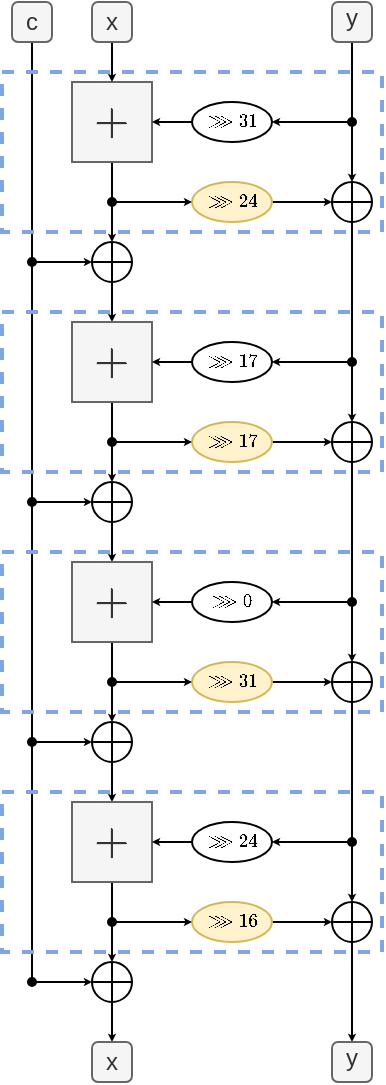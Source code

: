<mxfile version="16.0.0" type="embed" pages="2">
    <diagram id="LEb9X160D1Ai3owK-MI6" name="Alzette">
        <mxGraphModel dx="1528" dy="987" grid="1" gridSize="10" guides="1" tooltips="1" connect="1" arrows="1" fold="1" page="1" pageScale="1" pageWidth="850" pageHeight="1100" math="1" shadow="0">
            <root>
                <mxCell id="0"/>
                <mxCell id="1" parent="0"/>
                <mxCell id="6DAw6io5cLMbZtRBRlxA-21" style="edgeStyle=none;rounded=0;orthogonalLoop=1;jettySize=auto;html=1;exitX=0.5;exitY=1;exitDx=0;exitDy=0;entryX=0.5;entryY=0;entryDx=0;entryDy=0;fontSize=8;startSize=1;endSize=1;" parent="1" source="6DAw6io5cLMbZtRBRlxA-1" target="6DAw6io5cLMbZtRBRlxA-17" edge="1">
                    <mxGeometry relative="1" as="geometry"/>
                </mxCell>
                <mxCell id="6DAw6io5cLMbZtRBRlxA-1" value="`+`" style="rounded=0;whiteSpace=wrap;html=1;fontSize=19;fillColor=#f5f5f5;strokeColor=#666666;fontColor=#333333;" parent="1" vertex="1">
                    <mxGeometry x="120" y="200" width="40" height="40" as="geometry"/>
                </mxCell>
                <mxCell id="6DAw6io5cLMbZtRBRlxA-103" style="edgeStyle=none;rounded=0;orthogonalLoop=1;jettySize=auto;html=1;exitX=0.5;exitY=1;exitDx=0;exitDy=0;entryX=0.5;entryY=0.5;entryDx=0;entryDy=0;fontSize=10;startSize=1;endSize=1;endFill=0;endArrow=none;" parent="1" source="6DAw6io5cLMbZtRBRlxA-2" target="6DAw6io5cLMbZtRBRlxA-44" edge="1">
                    <mxGeometry relative="1" as="geometry"/>
                </mxCell>
                <mxCell id="6DAw6io5cLMbZtRBRlxA-2" value="" style="shape=orEllipse;perimeter=ellipsePerimeter;whiteSpace=wrap;html=1;backgroundOutline=1;aspect=fixed;" parent="1" vertex="1">
                    <mxGeometry x="250" y="250" width="20" height="20" as="geometry"/>
                </mxCell>
                <mxCell id="6DAw6io5cLMbZtRBRlxA-7" style="edgeStyle=orthogonalEdgeStyle;rounded=0;orthogonalLoop=1;jettySize=auto;html=1;exitX=0.5;exitY=1;exitDx=0;exitDy=0;entryX=0.5;entryY=0;entryDx=0;entryDy=0;fontSize=8;endSize=1;startSize=1;" parent="1" source="6DAw6io5cLMbZtRBRlxA-3" target="6DAw6io5cLMbZtRBRlxA-1" edge="1">
                    <mxGeometry relative="1" as="geometry"/>
                </mxCell>
                <mxCell id="6DAw6io5cLMbZtRBRlxA-3" value="x" style="text;html=1;fillColor=#f5f5f5;align=center;verticalAlign=middle;whiteSpace=wrap;rounded=1;fontSize=12;strokeColor=#666666;fontColor=#333333;" parent="1" vertex="1">
                    <mxGeometry x="130" y="160" width="20" height="20" as="geometry"/>
                </mxCell>
                <mxCell id="6DAw6io5cLMbZtRBRlxA-6" style="rounded=0;orthogonalLoop=1;jettySize=auto;html=1;exitX=0.5;exitY=0.5;exitDx=0;exitDy=0;entryX=1;entryY=0.5;entryDx=0;entryDy=0;fontSize=8;endSize=1;startSize=1;" parent="1" source="6DAw6io5cLMbZtRBRlxA-12" target="6DAw6io5cLMbZtRBRlxA-5" edge="1">
                    <mxGeometry relative="1" as="geometry"/>
                </mxCell>
                <mxCell id="6DAw6io5cLMbZtRBRlxA-104" style="edgeStyle=none;rounded=0;orthogonalLoop=1;jettySize=auto;html=1;exitX=0.5;exitY=1;exitDx=0;exitDy=0;entryX=0.5;entryY=0.5;entryDx=0;entryDy=0;fontSize=10;startSize=1;endSize=1;endFill=0;endArrow=none;" parent="1" source="6DAw6io5cLMbZtRBRlxA-4" target="6DAw6io5cLMbZtRBRlxA-12" edge="1">
                    <mxGeometry relative="1" as="geometry"/>
                </mxCell>
                <mxCell id="6DAw6io5cLMbZtRBRlxA-4" value="y" style="text;html=1;fillColor=#f5f5f5;align=center;verticalAlign=middle;whiteSpace=wrap;rounded=1;fontSize=12;spacingBottom=4;strokeColor=#666666;fontColor=#333333;" parent="1" vertex="1">
                    <mxGeometry x="250" y="160" width="20" height="20" as="geometry"/>
                </mxCell>
                <mxCell id="6DAw6io5cLMbZtRBRlxA-9" style="edgeStyle=orthogonalEdgeStyle;rounded=0;orthogonalLoop=1;jettySize=auto;html=1;exitX=0;exitY=0.5;exitDx=0;exitDy=0;entryX=1;entryY=0.5;entryDx=0;entryDy=0;fontSize=10;endSize=1;startSize=1;" parent="1" source="6DAw6io5cLMbZtRBRlxA-5" target="6DAw6io5cLMbZtRBRlxA-1" edge="1">
                    <mxGeometry relative="1" as="geometry"/>
                </mxCell>
                <mxCell id="6DAw6io5cLMbZtRBRlxA-5" value="\[\ggg 31\]" style="ellipse;whiteSpace=wrap;html=1;fontSize=8;" parent="1" vertex="1">
                    <mxGeometry x="180" y="210" width="40" height="20" as="geometry"/>
                </mxCell>
                <mxCell id="6DAw6io5cLMbZtRBRlxA-11" style="edgeStyle=orthogonalEdgeStyle;rounded=0;orthogonalLoop=1;jettySize=auto;html=1;exitX=1;exitY=0.5;exitDx=0;exitDy=0;entryX=0;entryY=0.5;entryDx=0;entryDy=0;fontSize=10;endSize=1;startSize=1;" parent="1" source="6DAw6io5cLMbZtRBRlxA-10" target="6DAw6io5cLMbZtRBRlxA-2" edge="1">
                    <mxGeometry relative="1" as="geometry"/>
                </mxCell>
                <mxCell id="6DAw6io5cLMbZtRBRlxA-10" value="\[\ggg 24\]" style="ellipse;whiteSpace=wrap;html=1;fontSize=8;fillColor=#fff2cc;strokeColor=#d6b656;" parent="1" vertex="1">
                    <mxGeometry x="180" y="250" width="40" height="20" as="geometry"/>
                </mxCell>
                <mxCell id="6DAw6io5cLMbZtRBRlxA-13" style="rounded=0;orthogonalLoop=1;jettySize=auto;html=1;exitX=0.5;exitY=0.5;exitDx=0;exitDy=0;entryX=0.5;entryY=0;entryDx=0;entryDy=0;fontSize=10;endSize=1;startSize=1;" parent="1" source="6DAw6io5cLMbZtRBRlxA-12" target="6DAw6io5cLMbZtRBRlxA-2" edge="1">
                    <mxGeometry relative="1" as="geometry"/>
                </mxCell>
                <mxCell id="6DAw6io5cLMbZtRBRlxA-12" value="" style="ellipse;whiteSpace=wrap;html=1;aspect=fixed;rounded=0;strokeWidth=3;fontColor=#5E5E5E;align=right;fillColor=#000000;spacingBottom=1;spacingLeft=1;spacingRight=1;points=[[0.5,0.5]];fontSize=10;" parent="1" vertex="1">
                    <mxGeometry x="259" y="219" width="2" height="2" as="geometry"/>
                </mxCell>
                <mxCell id="6DAw6io5cLMbZtRBRlxA-15" style="rounded=0;orthogonalLoop=1;jettySize=auto;html=1;exitX=0.5;exitY=0.5;exitDx=0;exitDy=0;entryX=0;entryY=0.5;entryDx=0;entryDy=0;fontSize=8;startSize=1;endSize=1;" parent="1" source="6DAw6io5cLMbZtRBRlxA-14" target="6DAw6io5cLMbZtRBRlxA-10" edge="1">
                    <mxGeometry relative="1" as="geometry"/>
                </mxCell>
                <mxCell id="6DAw6io5cLMbZtRBRlxA-14" value="" style="ellipse;whiteSpace=wrap;html=1;aspect=fixed;rounded=0;strokeWidth=3;fontColor=#5E5E5E;align=right;fillColor=#000000;spacingBottom=1;spacingLeft=1;spacingRight=1;points=[[0.5,0.5]];fontSize=10;" parent="1" vertex="1">
                    <mxGeometry x="139" y="259" width="2" height="2" as="geometry"/>
                </mxCell>
                <mxCell id="6DAw6io5cLMbZtRBRlxA-97" style="edgeStyle=none;rounded=0;orthogonalLoop=1;jettySize=auto;html=1;exitX=0.5;exitY=1;exitDx=0;exitDy=0;entryX=0.5;entryY=0;entryDx=0;entryDy=0;fontSize=8;startSize=1;endSize=1;" parent="1" source="6DAw6io5cLMbZtRBRlxA-17" target="6DAw6io5cLMbZtRBRlxA-36" edge="1">
                    <mxGeometry relative="1" as="geometry"/>
                </mxCell>
                <mxCell id="6DAw6io5cLMbZtRBRlxA-17" value="" style="shape=orEllipse;perimeter=ellipsePerimeter;whiteSpace=wrap;html=1;backgroundOutline=1;aspect=fixed;" parent="1" vertex="1">
                    <mxGeometry x="130" y="280" width="20" height="20" as="geometry"/>
                </mxCell>
                <mxCell id="6DAw6io5cLMbZtRBRlxA-19" style="edgeStyle=none;rounded=0;orthogonalLoop=1;jettySize=auto;html=1;exitX=0.5;exitY=0.5;exitDx=0;exitDy=0;entryX=0;entryY=0.5;entryDx=0;entryDy=0;fontSize=8;startSize=1;endSize=1;" parent="1" source="6DAw6io5cLMbZtRBRlxA-20" target="6DAw6io5cLMbZtRBRlxA-17" edge="1">
                    <mxGeometry relative="1" as="geometry">
                        <Array as="points">
                            <mxPoint x="100" y="290"/>
                        </Array>
                    </mxGeometry>
                </mxCell>
                <mxCell id="6DAw6io5cLMbZtRBRlxA-95" style="edgeStyle=none;rounded=0;orthogonalLoop=1;jettySize=auto;html=1;exitX=0.5;exitY=1;exitDx=0;exitDy=0;entryX=0.5;entryY=0.5;entryDx=0;entryDy=0;fontSize=10;startSize=1;endSize=1;endArrow=none;endFill=0;" parent="1" source="6DAw6io5cLMbZtRBRlxA-18" target="6DAw6io5cLMbZtRBRlxA-79" edge="1">
                    <mxGeometry relative="1" as="geometry"/>
                </mxCell>
                <mxCell id="6DAw6io5cLMbZtRBRlxA-18" value="c" style="text;html=1;fillColor=#f5f5f5;align=center;verticalAlign=middle;whiteSpace=wrap;rounded=1;fontSize=12;strokeColor=#666666;fontColor=#333333;" parent="1" vertex="1">
                    <mxGeometry x="90" y="160" width="20" height="20" as="geometry"/>
                </mxCell>
                <mxCell id="6DAw6io5cLMbZtRBRlxA-20" value="" style="ellipse;whiteSpace=wrap;html=1;aspect=fixed;rounded=0;strokeWidth=3;fontColor=#5E5E5E;align=right;fillColor=#000000;spacingBottom=1;spacingLeft=1;spacingRight=1;points=[[0.5,0.5]];fontSize=10;" parent="1" vertex="1">
                    <mxGeometry x="99" y="289" width="2" height="2" as="geometry"/>
                </mxCell>
                <mxCell id="6DAw6io5cLMbZtRBRlxA-35" style="edgeStyle=none;rounded=0;orthogonalLoop=1;jettySize=auto;html=1;exitX=0.5;exitY=1;exitDx=0;exitDy=0;entryX=0.5;entryY=0;entryDx=0;entryDy=0;fontSize=8;startSize=1;endSize=1;" parent="1" source="6DAw6io5cLMbZtRBRlxA-36" target="6DAw6io5cLMbZtRBRlxA-47" edge="1">
                    <mxGeometry relative="1" as="geometry"/>
                </mxCell>
                <mxCell id="6DAw6io5cLMbZtRBRlxA-36" value="`+`" style="rounded=0;whiteSpace=wrap;html=1;fontSize=19;fillColor=#f5f5f5;strokeColor=#666666;fontColor=#333333;" parent="1" vertex="1">
                    <mxGeometry x="120" y="320" width="40" height="40" as="geometry"/>
                </mxCell>
                <mxCell id="6DAw6io5cLMbZtRBRlxA-102" style="edgeStyle=none;rounded=0;orthogonalLoop=1;jettySize=auto;html=1;exitX=0.5;exitY=1;exitDx=0;exitDy=0;entryX=0.5;entryY=0.5;entryDx=0;entryDy=0;fontSize=10;startSize=1;endSize=1;endFill=0;endArrow=none;" parent="1" source="6DAw6io5cLMbZtRBRlxA-37" target="6DAw6io5cLMbZtRBRlxA-59" edge="1">
                    <mxGeometry relative="1" as="geometry"/>
                </mxCell>
                <mxCell id="6DAw6io5cLMbZtRBRlxA-37" value="" style="shape=orEllipse;perimeter=ellipsePerimeter;whiteSpace=wrap;html=1;backgroundOutline=1;aspect=fixed;" parent="1" vertex="1">
                    <mxGeometry x="250" y="370" width="20" height="20" as="geometry"/>
                </mxCell>
                <mxCell id="6DAw6io5cLMbZtRBRlxA-38" style="rounded=0;orthogonalLoop=1;jettySize=auto;html=1;exitX=0.5;exitY=0.5;exitDx=0;exitDy=0;entryX=1;entryY=0.5;entryDx=0;entryDy=0;fontSize=8;endSize=1;startSize=1;" parent="1" source="6DAw6io5cLMbZtRBRlxA-44" target="6DAw6io5cLMbZtRBRlxA-40" edge="1">
                    <mxGeometry relative="1" as="geometry"/>
                </mxCell>
                <mxCell id="6DAw6io5cLMbZtRBRlxA-39" style="edgeStyle=orthogonalEdgeStyle;rounded=0;orthogonalLoop=1;jettySize=auto;html=1;exitX=0;exitY=0.5;exitDx=0;exitDy=0;entryX=1;entryY=0.5;entryDx=0;entryDy=0;fontSize=10;endSize=1;startSize=1;" parent="1" source="6DAw6io5cLMbZtRBRlxA-40" target="6DAw6io5cLMbZtRBRlxA-36" edge="1">
                    <mxGeometry relative="1" as="geometry"/>
                </mxCell>
                <mxCell id="6DAw6io5cLMbZtRBRlxA-40" value="\[\ggg 17\]" style="ellipse;whiteSpace=wrap;html=1;fontSize=8;" parent="1" vertex="1">
                    <mxGeometry x="180" y="330" width="40" height="20" as="geometry"/>
                </mxCell>
                <mxCell id="6DAw6io5cLMbZtRBRlxA-41" style="edgeStyle=orthogonalEdgeStyle;rounded=0;orthogonalLoop=1;jettySize=auto;html=1;exitX=1;exitY=0.5;exitDx=0;exitDy=0;entryX=0;entryY=0.5;entryDx=0;entryDy=0;fontSize=10;endSize=1;startSize=1;" parent="1" source="6DAw6io5cLMbZtRBRlxA-42" target="6DAw6io5cLMbZtRBRlxA-37" edge="1">
                    <mxGeometry relative="1" as="geometry"/>
                </mxCell>
                <mxCell id="6DAw6io5cLMbZtRBRlxA-42" value="\[\ggg 17\]" style="ellipse;whiteSpace=wrap;html=1;fontSize=8;fillColor=#fff2cc;strokeColor=#d6b656;" parent="1" vertex="1">
                    <mxGeometry x="180" y="370" width="40" height="20" as="geometry"/>
                </mxCell>
                <mxCell id="6DAw6io5cLMbZtRBRlxA-43" style="rounded=0;orthogonalLoop=1;jettySize=auto;html=1;exitX=0.5;exitY=0.5;exitDx=0;exitDy=0;entryX=0.5;entryY=0;entryDx=0;entryDy=0;fontSize=10;endSize=1;startSize=1;" parent="1" source="6DAw6io5cLMbZtRBRlxA-44" target="6DAw6io5cLMbZtRBRlxA-37" edge="1">
                    <mxGeometry relative="1" as="geometry"/>
                </mxCell>
                <mxCell id="6DAw6io5cLMbZtRBRlxA-44" value="" style="ellipse;whiteSpace=wrap;html=1;aspect=fixed;rounded=0;strokeWidth=3;fontColor=#5E5E5E;align=right;fillColor=#000000;spacingBottom=1;spacingLeft=1;spacingRight=1;points=[[0.5,0.5]];fontSize=10;" parent="1" vertex="1">
                    <mxGeometry x="259" y="339" width="2" height="2" as="geometry"/>
                </mxCell>
                <mxCell id="6DAw6io5cLMbZtRBRlxA-45" style="rounded=0;orthogonalLoop=1;jettySize=auto;html=1;exitX=0.5;exitY=0.5;exitDx=0;exitDy=0;entryX=0;entryY=0.5;entryDx=0;entryDy=0;fontSize=8;startSize=1;endSize=1;" parent="1" source="6DAw6io5cLMbZtRBRlxA-46" target="6DAw6io5cLMbZtRBRlxA-42" edge="1">
                    <mxGeometry relative="1" as="geometry"/>
                </mxCell>
                <mxCell id="6DAw6io5cLMbZtRBRlxA-46" value="" style="ellipse;whiteSpace=wrap;html=1;aspect=fixed;rounded=0;strokeWidth=3;fontColor=#5E5E5E;align=right;fillColor=#000000;spacingBottom=1;spacingLeft=1;spacingRight=1;points=[[0.5,0.5]];fontSize=10;" parent="1" vertex="1">
                    <mxGeometry x="139" y="379" width="2" height="2" as="geometry"/>
                </mxCell>
                <mxCell id="6DAw6io5cLMbZtRBRlxA-98" style="edgeStyle=none;rounded=0;orthogonalLoop=1;jettySize=auto;html=1;exitX=0.5;exitY=1;exitDx=0;exitDy=0;entryX=0.5;entryY=0;entryDx=0;entryDy=0;fontSize=8;startSize=1;endSize=1;" parent="1" source="6DAw6io5cLMbZtRBRlxA-47" target="6DAw6io5cLMbZtRBRlxA-51" edge="1">
                    <mxGeometry relative="1" as="geometry"/>
                </mxCell>
                <mxCell id="6DAw6io5cLMbZtRBRlxA-47" value="" style="shape=orEllipse;perimeter=ellipsePerimeter;whiteSpace=wrap;html=1;backgroundOutline=1;aspect=fixed;" parent="1" vertex="1">
                    <mxGeometry x="130" y="400" width="20" height="20" as="geometry"/>
                </mxCell>
                <mxCell id="6DAw6io5cLMbZtRBRlxA-48" style="edgeStyle=none;rounded=0;orthogonalLoop=1;jettySize=auto;html=1;exitX=0.5;exitY=0.5;exitDx=0;exitDy=0;entryX=0;entryY=0.5;entryDx=0;entryDy=0;fontSize=8;startSize=1;endSize=1;" parent="1" source="6DAw6io5cLMbZtRBRlxA-49" target="6DAw6io5cLMbZtRBRlxA-47" edge="1">
                    <mxGeometry relative="1" as="geometry">
                        <Array as="points">
                            <mxPoint x="100" y="410"/>
                        </Array>
                    </mxGeometry>
                </mxCell>
                <mxCell id="6DAw6io5cLMbZtRBRlxA-49" value="" style="ellipse;whiteSpace=wrap;html=1;aspect=fixed;rounded=0;strokeWidth=3;fontColor=#5E5E5E;align=right;fillColor=#000000;spacingBottom=1;spacingLeft=1;spacingRight=1;points=[[0.5,0.5]];fontSize=10;" parent="1" vertex="1">
                    <mxGeometry x="99" y="409" width="2" height="2" as="geometry"/>
                </mxCell>
                <mxCell id="6DAw6io5cLMbZtRBRlxA-50" style="edgeStyle=none;rounded=0;orthogonalLoop=1;jettySize=auto;html=1;exitX=0.5;exitY=1;exitDx=0;exitDy=0;entryX=0.5;entryY=0;entryDx=0;entryDy=0;fontSize=8;startSize=1;endSize=1;" parent="1" source="6DAw6io5cLMbZtRBRlxA-51" target="6DAw6io5cLMbZtRBRlxA-62" edge="1">
                    <mxGeometry relative="1" as="geometry"/>
                </mxCell>
                <mxCell id="6DAw6io5cLMbZtRBRlxA-51" value="`+`" style="rounded=0;whiteSpace=wrap;html=1;fontSize=19;fillColor=#f5f5f5;strokeColor=#666666;fontColor=#333333;" parent="1" vertex="1">
                    <mxGeometry x="120" y="440" width="40" height="40" as="geometry"/>
                </mxCell>
                <mxCell id="6DAw6io5cLMbZtRBRlxA-101" style="edgeStyle=none;rounded=0;orthogonalLoop=1;jettySize=auto;html=1;exitX=0.5;exitY=1;exitDx=0;exitDy=0;entryX=0.5;entryY=0.5;entryDx=0;entryDy=0;fontSize=10;startSize=1;endSize=1;endFill=0;endArrow=none;" parent="1" source="6DAw6io5cLMbZtRBRlxA-52" target="6DAw6io5cLMbZtRBRlxA-74" edge="1">
                    <mxGeometry relative="1" as="geometry"/>
                </mxCell>
                <mxCell id="6DAw6io5cLMbZtRBRlxA-52" value="" style="shape=orEllipse;perimeter=ellipsePerimeter;whiteSpace=wrap;html=1;backgroundOutline=1;aspect=fixed;" parent="1" vertex="1">
                    <mxGeometry x="250" y="490" width="20" height="20" as="geometry"/>
                </mxCell>
                <mxCell id="6DAw6io5cLMbZtRBRlxA-53" style="rounded=0;orthogonalLoop=1;jettySize=auto;html=1;exitX=0.5;exitY=0.5;exitDx=0;exitDy=0;entryX=1;entryY=0.5;entryDx=0;entryDy=0;fontSize=8;endSize=1;startSize=1;" parent="1" source="6DAw6io5cLMbZtRBRlxA-59" target="6DAw6io5cLMbZtRBRlxA-55" edge="1">
                    <mxGeometry relative="1" as="geometry"/>
                </mxCell>
                <mxCell id="6DAw6io5cLMbZtRBRlxA-54" style="edgeStyle=orthogonalEdgeStyle;rounded=0;orthogonalLoop=1;jettySize=auto;html=1;exitX=0;exitY=0.5;exitDx=0;exitDy=0;entryX=1;entryY=0.5;entryDx=0;entryDy=0;fontSize=10;endSize=1;startSize=1;" parent="1" source="6DAw6io5cLMbZtRBRlxA-55" target="6DAw6io5cLMbZtRBRlxA-51" edge="1">
                    <mxGeometry relative="1" as="geometry"/>
                </mxCell>
                <mxCell id="6DAw6io5cLMbZtRBRlxA-55" value="\[\ggg 0\]" style="ellipse;whiteSpace=wrap;html=1;fontSize=8;" parent="1" vertex="1">
                    <mxGeometry x="180" y="450" width="40" height="20" as="geometry"/>
                </mxCell>
                <mxCell id="6DAw6io5cLMbZtRBRlxA-56" style="edgeStyle=orthogonalEdgeStyle;rounded=0;orthogonalLoop=1;jettySize=auto;html=1;exitX=1;exitY=0.5;exitDx=0;exitDy=0;entryX=0;entryY=0.5;entryDx=0;entryDy=0;fontSize=10;endSize=1;startSize=1;" parent="1" source="6DAw6io5cLMbZtRBRlxA-57" target="6DAw6io5cLMbZtRBRlxA-52" edge="1">
                    <mxGeometry relative="1" as="geometry"/>
                </mxCell>
                <mxCell id="6DAw6io5cLMbZtRBRlxA-57" value="\[\ggg 31\]" style="ellipse;whiteSpace=wrap;html=1;fontSize=8;fillColor=#fff2cc;strokeColor=#d6b656;" parent="1" vertex="1">
                    <mxGeometry x="180" y="490" width="40" height="20" as="geometry"/>
                </mxCell>
                <mxCell id="6DAw6io5cLMbZtRBRlxA-58" style="rounded=0;orthogonalLoop=1;jettySize=auto;html=1;exitX=0.5;exitY=0.5;exitDx=0;exitDy=0;entryX=0.5;entryY=0;entryDx=0;entryDy=0;fontSize=10;endSize=1;startSize=1;" parent="1" source="6DAw6io5cLMbZtRBRlxA-59" target="6DAw6io5cLMbZtRBRlxA-52" edge="1">
                    <mxGeometry relative="1" as="geometry"/>
                </mxCell>
                <mxCell id="6DAw6io5cLMbZtRBRlxA-59" value="" style="ellipse;whiteSpace=wrap;html=1;aspect=fixed;rounded=0;strokeWidth=3;fontColor=#5E5E5E;align=right;fillColor=#000000;spacingBottom=1;spacingLeft=1;spacingRight=1;points=[[0.5,0.5]];fontSize=10;" parent="1" vertex="1">
                    <mxGeometry x="259" y="459" width="2" height="2" as="geometry"/>
                </mxCell>
                <mxCell id="6DAw6io5cLMbZtRBRlxA-60" style="rounded=0;orthogonalLoop=1;jettySize=auto;html=1;exitX=0.5;exitY=0.5;exitDx=0;exitDy=0;entryX=0;entryY=0.5;entryDx=0;entryDy=0;fontSize=8;startSize=1;endSize=1;" parent="1" source="6DAw6io5cLMbZtRBRlxA-61" target="6DAw6io5cLMbZtRBRlxA-57" edge="1">
                    <mxGeometry relative="1" as="geometry"/>
                </mxCell>
                <mxCell id="6DAw6io5cLMbZtRBRlxA-61" value="" style="ellipse;whiteSpace=wrap;html=1;aspect=fixed;rounded=0;strokeWidth=3;fontColor=#5E5E5E;align=right;fillColor=#000000;spacingBottom=1;spacingLeft=1;spacingRight=1;points=[[0.5,0.5]];fontSize=10;" parent="1" vertex="1">
                    <mxGeometry x="139" y="499" width="2" height="2" as="geometry"/>
                </mxCell>
                <mxCell id="6DAw6io5cLMbZtRBRlxA-99" style="edgeStyle=none;rounded=0;orthogonalLoop=1;jettySize=auto;html=1;exitX=0.5;exitY=1;exitDx=0;exitDy=0;entryX=0.5;entryY=0;entryDx=0;entryDy=0;fontSize=8;startSize=1;endSize=1;" parent="1" source="6DAw6io5cLMbZtRBRlxA-62" target="6DAw6io5cLMbZtRBRlxA-66" edge="1">
                    <mxGeometry relative="1" as="geometry"/>
                </mxCell>
                <mxCell id="6DAw6io5cLMbZtRBRlxA-62" value="" style="shape=orEllipse;perimeter=ellipsePerimeter;whiteSpace=wrap;html=1;backgroundOutline=1;aspect=fixed;" parent="1" vertex="1">
                    <mxGeometry x="130" y="520" width="20" height="20" as="geometry"/>
                </mxCell>
                <mxCell id="6DAw6io5cLMbZtRBRlxA-63" style="edgeStyle=none;rounded=0;orthogonalLoop=1;jettySize=auto;html=1;exitX=0.5;exitY=0.5;exitDx=0;exitDy=0;entryX=0;entryY=0.5;entryDx=0;entryDy=0;fontSize=8;startSize=1;endSize=1;" parent="1" source="6DAw6io5cLMbZtRBRlxA-64" target="6DAw6io5cLMbZtRBRlxA-62" edge="1">
                    <mxGeometry relative="1" as="geometry">
                        <Array as="points">
                            <mxPoint x="100" y="530"/>
                        </Array>
                    </mxGeometry>
                </mxCell>
                <mxCell id="6DAw6io5cLMbZtRBRlxA-64" value="" style="ellipse;whiteSpace=wrap;html=1;aspect=fixed;rounded=0;strokeWidth=3;fontColor=#5E5E5E;align=right;fillColor=#000000;spacingBottom=1;spacingLeft=1;spacingRight=1;points=[[0.5,0.5]];fontSize=10;" parent="1" vertex="1">
                    <mxGeometry x="99" y="529" width="2" height="2" as="geometry"/>
                </mxCell>
                <mxCell id="6DAw6io5cLMbZtRBRlxA-65" style="edgeStyle=none;rounded=0;orthogonalLoop=1;jettySize=auto;html=1;exitX=0.5;exitY=1;exitDx=0;exitDy=0;entryX=0.5;entryY=0;entryDx=0;entryDy=0;fontSize=8;startSize=1;endSize=1;" parent="1" source="6DAw6io5cLMbZtRBRlxA-66" target="6DAw6io5cLMbZtRBRlxA-77" edge="1">
                    <mxGeometry relative="1" as="geometry"/>
                </mxCell>
                <mxCell id="6DAw6io5cLMbZtRBRlxA-66" value="`+`" style="rounded=0;whiteSpace=wrap;html=1;fontSize=19;fillColor=#f5f5f5;strokeColor=#666666;fontColor=#333333;" parent="1" vertex="1">
                    <mxGeometry x="120" y="560" width="40" height="40" as="geometry"/>
                </mxCell>
                <mxCell id="6DAw6io5cLMbZtRBRlxA-105" style="edgeStyle=none;rounded=0;orthogonalLoop=1;jettySize=auto;html=1;exitX=0.5;exitY=1;exitDx=0;exitDy=0;fontSize=8;startSize=1;endSize=1;entryX=0.5;entryY=0;entryDx=0;entryDy=0;" parent="1" source="6DAw6io5cLMbZtRBRlxA-67" target="OmcnHlnqJzyv9202jEzO-76" edge="1">
                    <mxGeometry relative="1" as="geometry">
                        <mxPoint x="259.759" y="680" as="targetPoint"/>
                    </mxGeometry>
                </mxCell>
                <mxCell id="6DAw6io5cLMbZtRBRlxA-67" value="" style="shape=orEllipse;perimeter=ellipsePerimeter;whiteSpace=wrap;html=1;backgroundOutline=1;aspect=fixed;" parent="1" vertex="1">
                    <mxGeometry x="250" y="610" width="20" height="20" as="geometry"/>
                </mxCell>
                <mxCell id="6DAw6io5cLMbZtRBRlxA-68" style="rounded=0;orthogonalLoop=1;jettySize=auto;html=1;exitX=0.5;exitY=0.5;exitDx=0;exitDy=0;entryX=1;entryY=0.5;entryDx=0;entryDy=0;fontSize=8;endSize=1;startSize=1;" parent="1" source="6DAw6io5cLMbZtRBRlxA-74" target="6DAw6io5cLMbZtRBRlxA-70" edge="1">
                    <mxGeometry relative="1" as="geometry"/>
                </mxCell>
                <mxCell id="6DAw6io5cLMbZtRBRlxA-69" style="edgeStyle=orthogonalEdgeStyle;rounded=0;orthogonalLoop=1;jettySize=auto;html=1;exitX=0;exitY=0.5;exitDx=0;exitDy=0;entryX=1;entryY=0.5;entryDx=0;entryDy=0;fontSize=10;endSize=1;startSize=1;" parent="1" source="6DAw6io5cLMbZtRBRlxA-70" target="6DAw6io5cLMbZtRBRlxA-66" edge="1">
                    <mxGeometry relative="1" as="geometry"/>
                </mxCell>
                <mxCell id="6DAw6io5cLMbZtRBRlxA-70" value="\[\ggg 24\]" style="ellipse;whiteSpace=wrap;html=1;fontSize=8;" parent="1" vertex="1">
                    <mxGeometry x="180" y="570" width="40" height="20" as="geometry"/>
                </mxCell>
                <mxCell id="6DAw6io5cLMbZtRBRlxA-71" style="edgeStyle=orthogonalEdgeStyle;rounded=0;orthogonalLoop=1;jettySize=auto;html=1;exitX=1;exitY=0.5;exitDx=0;exitDy=0;entryX=0;entryY=0.5;entryDx=0;entryDy=0;fontSize=10;endSize=1;startSize=1;" parent="1" source="6DAw6io5cLMbZtRBRlxA-72" target="6DAw6io5cLMbZtRBRlxA-67" edge="1">
                    <mxGeometry relative="1" as="geometry"/>
                </mxCell>
                <mxCell id="6DAw6io5cLMbZtRBRlxA-72" value="\[\ggg 16\]" style="ellipse;whiteSpace=wrap;html=1;fontSize=8;fillColor=#fff2cc;strokeColor=#d6b656;" parent="1" vertex="1">
                    <mxGeometry x="180" y="610" width="40" height="20" as="geometry"/>
                </mxCell>
                <mxCell id="6DAw6io5cLMbZtRBRlxA-73" style="rounded=0;orthogonalLoop=1;jettySize=auto;html=1;exitX=0.5;exitY=0.5;exitDx=0;exitDy=0;entryX=0.5;entryY=0;entryDx=0;entryDy=0;fontSize=10;endSize=1;startSize=1;" parent="1" source="6DAw6io5cLMbZtRBRlxA-74" target="6DAw6io5cLMbZtRBRlxA-67" edge="1">
                    <mxGeometry relative="1" as="geometry"/>
                </mxCell>
                <mxCell id="6DAw6io5cLMbZtRBRlxA-74" value="" style="ellipse;whiteSpace=wrap;html=1;aspect=fixed;rounded=0;strokeWidth=3;fontColor=#5E5E5E;align=right;fillColor=#000000;spacingBottom=1;spacingLeft=1;spacingRight=1;points=[[0.5,0.5]];fontSize=10;" parent="1" vertex="1">
                    <mxGeometry x="259" y="579" width="2" height="2" as="geometry"/>
                </mxCell>
                <mxCell id="6DAw6io5cLMbZtRBRlxA-75" style="rounded=0;orthogonalLoop=1;jettySize=auto;html=1;exitX=0.5;exitY=0.5;exitDx=0;exitDy=0;entryX=0;entryY=0.5;entryDx=0;entryDy=0;fontSize=8;startSize=1;endSize=1;" parent="1" source="6DAw6io5cLMbZtRBRlxA-76" target="6DAw6io5cLMbZtRBRlxA-72" edge="1">
                    <mxGeometry relative="1" as="geometry"/>
                </mxCell>
                <mxCell id="6DAw6io5cLMbZtRBRlxA-76" value="" style="ellipse;whiteSpace=wrap;html=1;aspect=fixed;rounded=0;strokeWidth=3;fontColor=#5E5E5E;align=right;fillColor=#000000;spacingBottom=1;spacingLeft=1;spacingRight=1;points=[[0.5,0.5]];fontSize=10;" parent="1" vertex="1">
                    <mxGeometry x="139" y="619" width="2" height="2" as="geometry"/>
                </mxCell>
                <mxCell id="6DAw6io5cLMbZtRBRlxA-106" style="edgeStyle=none;rounded=0;orthogonalLoop=1;jettySize=auto;html=1;exitX=0.5;exitY=1;exitDx=0;exitDy=0;fontSize=8;startSize=1;endSize=1;entryX=0.5;entryY=0;entryDx=0;entryDy=0;" parent="1" source="6DAw6io5cLMbZtRBRlxA-77" target="OmcnHlnqJzyv9202jEzO-75" edge="1">
                    <mxGeometry relative="1" as="geometry">
                        <mxPoint x="139.759" y="680" as="targetPoint"/>
                    </mxGeometry>
                </mxCell>
                <mxCell id="6DAw6io5cLMbZtRBRlxA-77" value="" style="shape=orEllipse;perimeter=ellipsePerimeter;whiteSpace=wrap;html=1;backgroundOutline=1;aspect=fixed;" parent="1" vertex="1">
                    <mxGeometry x="130" y="640" width="20" height="20" as="geometry"/>
                </mxCell>
                <mxCell id="6DAw6io5cLMbZtRBRlxA-78" style="edgeStyle=none;rounded=0;orthogonalLoop=1;jettySize=auto;html=1;exitX=0.5;exitY=0.5;exitDx=0;exitDy=0;entryX=0;entryY=0.5;entryDx=0;entryDy=0;fontSize=8;startSize=1;endSize=1;" parent="1" source="6DAw6io5cLMbZtRBRlxA-79" target="6DAw6io5cLMbZtRBRlxA-77" edge="1">
                    <mxGeometry relative="1" as="geometry">
                        <Array as="points">
                            <mxPoint x="100" y="650"/>
                        </Array>
                    </mxGeometry>
                </mxCell>
                <mxCell id="6DAw6io5cLMbZtRBRlxA-79" value="" style="ellipse;whiteSpace=wrap;html=1;aspect=fixed;rounded=0;strokeWidth=3;fontColor=#5E5E5E;align=right;fillColor=#000000;spacingBottom=1;spacingLeft=1;spacingRight=1;points=[[0.5,0.5]];fontSize=10;" parent="1" vertex="1">
                    <mxGeometry x="99" y="649" width="2" height="2" as="geometry"/>
                </mxCell>
                <mxCell id="OmcnHlnqJzyv9202jEzO-75" value="x" style="text;html=1;fillColor=#f5f5f5;align=center;verticalAlign=middle;whiteSpace=wrap;rounded=1;fontSize=12;strokeColor=#666666;fontColor=#333333;" parent="1" vertex="1">
                    <mxGeometry x="130" y="680" width="20" height="20" as="geometry"/>
                </mxCell>
                <mxCell id="OmcnHlnqJzyv9202jEzO-76" value="y" style="text;html=1;fillColor=#f5f5f5;align=center;verticalAlign=middle;whiteSpace=wrap;rounded=1;fontSize=12;spacingBottom=4;strokeColor=#666666;fontColor=#333333;" parent="1" vertex="1">
                    <mxGeometry x="250" y="680" width="20" height="20" as="geometry"/>
                </mxCell>
                <mxCell id="4_UDiaemc8qktKH6cFaf-1" value="" style="rounded=0;whiteSpace=wrap;html=1;fillColor=none;dashed=1;strokeWidth=2;strokeColor=#7EA6E0;" parent="1" vertex="1">
                    <mxGeometry x="85" y="195" width="190" height="80" as="geometry"/>
                </mxCell>
                <mxCell id="4_UDiaemc8qktKH6cFaf-7" value="" style="rounded=0;whiteSpace=wrap;html=1;fillColor=none;dashed=1;strokeWidth=2;strokeColor=#7EA6E0;" parent="1" vertex="1">
                    <mxGeometry x="85" y="315" width="190" height="80" as="geometry"/>
                </mxCell>
                <mxCell id="4_UDiaemc8qktKH6cFaf-8" value="" style="rounded=0;whiteSpace=wrap;html=1;fillColor=none;dashed=1;strokeWidth=2;strokeColor=#7EA6E0;" parent="1" vertex="1">
                    <mxGeometry x="85" y="435" width="190" height="80" as="geometry"/>
                </mxCell>
                <mxCell id="4_UDiaemc8qktKH6cFaf-9" value="" style="rounded=0;whiteSpace=wrap;html=1;fillColor=none;dashed=1;strokeWidth=2;strokeColor=#7EA6E0;" parent="1" vertex="1">
                    <mxGeometry x="85" y="555" width="190" height="80" as="geometry"/>
                </mxCell>
            </root>
        </mxGraphModel>
    </diagram>
    <diagram id="zNdU9zoTNyPxpy27rFkC" name="Page-2">
        <mxGraphModel dx="922" dy="831" grid="1" gridSize="10" guides="1" tooltips="1" connect="1" arrows="1" fold="1" page="1" pageScale="1" pageWidth="850" pageHeight="1100" math="1" shadow="0">
            <root>
                <mxCell id="XOg4RDr-ecWqbsroLupD-0"/>
                <mxCell id="XOg4RDr-ecWqbsroLupD-1" parent="XOg4RDr-ecWqbsroLupD-0"/>
                <mxCell id="XOg4RDr-ecWqbsroLupD-2" style="edgeStyle=none;rounded=0;orthogonalLoop=1;jettySize=auto;html=1;exitX=0.5;exitY=0.5;exitDx=0;exitDy=0;entryX=0.5;entryY=0;entryDx=0;entryDy=0;fontSize=8;startSize=1;endSize=1;" edge="1" parent="XOg4RDr-ecWqbsroLupD-1" source="XOg4RDr-ecWqbsroLupD-18" target="XOg4RDr-ecWqbsroLupD-20">
                    <mxGeometry relative="1" as="geometry"/>
                </mxCell>
                <mxCell id="XOg4RDr-ecWqbsroLupD-76" style="edgeStyle=none;rounded=0;orthogonalLoop=1;jettySize=auto;html=1;exitX=0.5;exitY=1;exitDx=0;exitDy=0;entryX=0.5;entryY=0.5;entryDx=0;entryDy=0;fontSize=10;startSize=1;endSize=1;endFill=0;endArrow=none;fillColor=#e51400;strokeColor=#B20000;" edge="1" parent="XOg4RDr-ecWqbsroLupD-1" source="XOg4RDr-ecWqbsroLupD-3" target="XOg4RDr-ecWqbsroLupD-18">
                    <mxGeometry relative="1" as="geometry"/>
                </mxCell>
                <mxCell id="XOg4RDr-ecWqbsroLupD-3" value="`+`" style="rounded=0;whiteSpace=wrap;html=1;fontSize=19;fillColor=#e51400;strokeColor=#B20000;fontColor=#ffffff;" vertex="1" parent="XOg4RDr-ecWqbsroLupD-1">
                    <mxGeometry x="120" y="200" width="40" height="40" as="geometry"/>
                </mxCell>
                <mxCell id="XOg4RDr-ecWqbsroLupD-4" style="edgeStyle=none;rounded=0;orthogonalLoop=1;jettySize=auto;html=1;exitX=0.5;exitY=1;exitDx=0;exitDy=0;entryX=0.5;entryY=0.5;entryDx=0;entryDy=0;fontSize=10;startSize=1;endSize=1;endFill=0;endArrow=none;fillColor=#e51400;strokeColor=#B20000;" edge="1" parent="XOg4RDr-ecWqbsroLupD-1" source="XOg4RDr-ecWqbsroLupD-5" target="XOg4RDr-ecWqbsroLupD-35">
                    <mxGeometry relative="1" as="geometry"/>
                </mxCell>
                <mxCell id="XOg4RDr-ecWqbsroLupD-5" value="" style="shape=orEllipse;perimeter=ellipsePerimeter;whiteSpace=wrap;html=1;backgroundOutline=1;aspect=fixed;fillColor=#e51400;strokeColor=#B20000;fontColor=#ffffff;" vertex="1" parent="XOg4RDr-ecWqbsroLupD-1">
                    <mxGeometry x="250" y="250" width="20" height="20" as="geometry"/>
                </mxCell>
                <mxCell id="XOg4RDr-ecWqbsroLupD-6" style="edgeStyle=orthogonalEdgeStyle;rounded=0;orthogonalLoop=1;jettySize=auto;html=1;exitX=0.5;exitY=1;exitDx=0;exitDy=0;entryX=0.5;entryY=0;entryDx=0;entryDy=0;fontSize=8;endSize=1;startSize=1;fillColor=#e51400;strokeColor=#B20000;" edge="1" parent="XOg4RDr-ecWqbsroLupD-1" source="XOg4RDr-ecWqbsroLupD-7" target="XOg4RDr-ecWqbsroLupD-3">
                    <mxGeometry relative="1" as="geometry"/>
                </mxCell>
                <mxCell id="XOg4RDr-ecWqbsroLupD-7" value="x" style="text;html=1;fillColor=#e51400;align=center;verticalAlign=middle;whiteSpace=wrap;rounded=1;fontSize=12;strokeColor=#B20000;fontColor=#ffffff;" vertex="1" parent="XOg4RDr-ecWqbsroLupD-1">
                    <mxGeometry x="130" y="160" width="20" height="20" as="geometry"/>
                </mxCell>
                <mxCell id="XOg4RDr-ecWqbsroLupD-8" style="rounded=0;orthogonalLoop=1;jettySize=auto;html=1;exitX=0.5;exitY=0.5;exitDx=0;exitDy=0;entryX=1;entryY=0.5;entryDx=0;entryDy=0;fontSize=8;endSize=1;startSize=1;" edge="1" parent="XOg4RDr-ecWqbsroLupD-1" source="XOg4RDr-ecWqbsroLupD-16" target="XOg4RDr-ecWqbsroLupD-12">
                    <mxGeometry relative="1" as="geometry"/>
                </mxCell>
                <mxCell id="XOg4RDr-ecWqbsroLupD-9" style="edgeStyle=none;rounded=0;orthogonalLoop=1;jettySize=auto;html=1;exitX=0.5;exitY=1;exitDx=0;exitDy=0;entryX=0.5;entryY=0.5;entryDx=0;entryDy=0;fontSize=10;startSize=1;endSize=1;endFill=0;endArrow=none;" edge="1" parent="XOg4RDr-ecWqbsroLupD-1" source="XOg4RDr-ecWqbsroLupD-10" target="XOg4RDr-ecWqbsroLupD-16">
                    <mxGeometry relative="1" as="geometry"/>
                </mxCell>
                <mxCell id="XOg4RDr-ecWqbsroLupD-10" value="y" style="text;html=1;fillColor=#e51400;align=center;verticalAlign=middle;whiteSpace=wrap;rounded=1;fontSize=12;spacingBottom=4;strokeColor=#B20000;fontColor=#ffffff;" vertex="1" parent="XOg4RDr-ecWqbsroLupD-1">
                    <mxGeometry x="250" y="160" width="20" height="20" as="geometry"/>
                </mxCell>
                <mxCell id="XOg4RDr-ecWqbsroLupD-11" style="edgeStyle=orthogonalEdgeStyle;rounded=0;orthogonalLoop=1;jettySize=auto;html=1;exitX=0;exitY=0.5;exitDx=0;exitDy=0;entryX=1;entryY=0.5;entryDx=0;entryDy=0;fontSize=10;endSize=1;startSize=1;" edge="1" parent="XOg4RDr-ecWqbsroLupD-1" source="XOg4RDr-ecWqbsroLupD-12" target="XOg4RDr-ecWqbsroLupD-3">
                    <mxGeometry relative="1" as="geometry"/>
                </mxCell>
                <mxCell id="XOg4RDr-ecWqbsroLupD-12" value="\[\ggg 31\]" style="ellipse;whiteSpace=wrap;html=1;fontSize=8;" vertex="1" parent="XOg4RDr-ecWqbsroLupD-1">
                    <mxGeometry x="180" y="210" width="40" height="20" as="geometry"/>
                </mxCell>
                <mxCell id="XOg4RDr-ecWqbsroLupD-13" style="edgeStyle=orthogonalEdgeStyle;rounded=0;orthogonalLoop=1;jettySize=auto;html=1;exitX=1;exitY=0.5;exitDx=0;exitDy=0;entryX=0;entryY=0.5;entryDx=0;entryDy=0;fontSize=10;endSize=1;startSize=1;fillColor=#e51400;strokeColor=#B20000;" edge="1" parent="XOg4RDr-ecWqbsroLupD-1" source="XOg4RDr-ecWqbsroLupD-14" target="XOg4RDr-ecWqbsroLupD-5">
                    <mxGeometry relative="1" as="geometry"/>
                </mxCell>
                <mxCell id="XOg4RDr-ecWqbsroLupD-14" value="\[\ggg 24\]" style="ellipse;whiteSpace=wrap;html=1;fontSize=8;" vertex="1" parent="XOg4RDr-ecWqbsroLupD-1">
                    <mxGeometry x="180" y="250" width="40" height="20" as="geometry"/>
                </mxCell>
                <mxCell id="XOg4RDr-ecWqbsroLupD-15" style="rounded=0;orthogonalLoop=1;jettySize=auto;html=1;exitX=0.5;exitY=0.5;exitDx=0;exitDy=0;entryX=0.5;entryY=0;entryDx=0;entryDy=0;fontSize=10;endSize=1;startSize=1;" edge="1" parent="XOg4RDr-ecWqbsroLupD-1" source="XOg4RDr-ecWqbsroLupD-16" target="XOg4RDr-ecWqbsroLupD-5">
                    <mxGeometry relative="1" as="geometry"/>
                </mxCell>
                <mxCell id="XOg4RDr-ecWqbsroLupD-16" value="" style="ellipse;whiteSpace=wrap;html=1;aspect=fixed;rounded=0;strokeWidth=3;fontColor=#5E5E5E;align=right;fillColor=#000000;spacingBottom=1;spacingLeft=1;spacingRight=1;points=[[0.5,0.5]];fontSize=10;" vertex="1" parent="XOg4RDr-ecWqbsroLupD-1">
                    <mxGeometry x="259" y="219" width="2" height="2" as="geometry"/>
                </mxCell>
                <mxCell id="XOg4RDr-ecWqbsroLupD-17" style="rounded=0;orthogonalLoop=1;jettySize=auto;html=1;exitX=0.5;exitY=0.5;exitDx=0;exitDy=0;entryX=0;entryY=0.5;entryDx=0;entryDy=0;fontSize=8;startSize=1;endSize=1;fillColor=#e51400;strokeColor=#B20000;" edge="1" parent="XOg4RDr-ecWqbsroLupD-1" source="XOg4RDr-ecWqbsroLupD-18" target="XOg4RDr-ecWqbsroLupD-14">
                    <mxGeometry relative="1" as="geometry"/>
                </mxCell>
                <mxCell id="XOg4RDr-ecWqbsroLupD-18" value="" style="ellipse;whiteSpace=wrap;html=1;aspect=fixed;rounded=0;strokeWidth=3;fontColor=#ffffff;align=right;fillColor=#e51400;spacingBottom=1;spacingLeft=1;spacingRight=1;points=[[0.5,0.5]];fontSize=10;strokeColor=#B20000;" vertex="1" parent="XOg4RDr-ecWqbsroLupD-1">
                    <mxGeometry x="139" y="259" width="2" height="2" as="geometry"/>
                </mxCell>
                <mxCell id="XOg4RDr-ecWqbsroLupD-19" style="edgeStyle=none;rounded=0;orthogonalLoop=1;jettySize=auto;html=1;exitX=0.5;exitY=1;exitDx=0;exitDy=0;entryX=0.5;entryY=0;entryDx=0;entryDy=0;fontSize=8;startSize=1;endSize=1;" edge="1" parent="XOg4RDr-ecWqbsroLupD-1" source="XOg4RDr-ecWqbsroLupD-20" target="XOg4RDr-ecWqbsroLupD-26">
                    <mxGeometry relative="1" as="geometry"/>
                </mxCell>
                <mxCell id="XOg4RDr-ecWqbsroLupD-20" value="" style="shape=orEllipse;perimeter=ellipsePerimeter;whiteSpace=wrap;html=1;backgroundOutline=1;aspect=fixed;" vertex="1" parent="XOg4RDr-ecWqbsroLupD-1">
                    <mxGeometry x="130" y="280" width="20" height="20" as="geometry"/>
                </mxCell>
                <mxCell id="XOg4RDr-ecWqbsroLupD-21" style="edgeStyle=none;rounded=0;orthogonalLoop=1;jettySize=auto;html=1;exitX=0.5;exitY=0.5;exitDx=0;exitDy=0;entryX=0;entryY=0.5;entryDx=0;entryDy=0;fontSize=8;startSize=1;endSize=1;" edge="1" parent="XOg4RDr-ecWqbsroLupD-1" source="XOg4RDr-ecWqbsroLupD-24" target="XOg4RDr-ecWqbsroLupD-20">
                    <mxGeometry relative="1" as="geometry">
                        <Array as="points">
                            <mxPoint x="100" y="290"/>
                        </Array>
                    </mxGeometry>
                </mxCell>
                <mxCell id="XOg4RDr-ecWqbsroLupD-22" style="edgeStyle=none;rounded=0;orthogonalLoop=1;jettySize=auto;html=1;exitX=0.5;exitY=1;exitDx=0;exitDy=0;entryX=0.5;entryY=0.5;entryDx=0;entryDy=0;fontSize=10;startSize=1;endSize=1;endArrow=none;endFill=0;" edge="1" parent="XOg4RDr-ecWqbsroLupD-1" source="XOg4RDr-ecWqbsroLupD-23" target="XOg4RDr-ecWqbsroLupD-75">
                    <mxGeometry relative="1" as="geometry"/>
                </mxCell>
                <mxCell id="XOg4RDr-ecWqbsroLupD-23" value="c" style="text;html=1;fillColor=#f5f5f5;align=center;verticalAlign=middle;whiteSpace=wrap;rounded=1;fontSize=12;strokeColor=#666666;fontColor=#333333;" vertex="1" parent="XOg4RDr-ecWqbsroLupD-1">
                    <mxGeometry x="90" y="160" width="20" height="20" as="geometry"/>
                </mxCell>
                <mxCell id="XOg4RDr-ecWqbsroLupD-24" value="" style="ellipse;whiteSpace=wrap;html=1;aspect=fixed;rounded=0;strokeWidth=3;fontColor=#5E5E5E;align=right;fillColor=#000000;spacingBottom=1;spacingLeft=1;spacingRight=1;points=[[0.5,0.5]];fontSize=10;" vertex="1" parent="XOg4RDr-ecWqbsroLupD-1">
                    <mxGeometry x="99" y="289" width="2" height="2" as="geometry"/>
                </mxCell>
                <mxCell id="XOg4RDr-ecWqbsroLupD-25" style="edgeStyle=none;rounded=0;orthogonalLoop=1;jettySize=auto;html=1;exitX=0.5;exitY=0.5;exitDx=0;exitDy=0;entryX=0.5;entryY=0;entryDx=0;entryDy=0;fontSize=8;startSize=1;endSize=1;fillColor=#e51400;strokeColor=#B20000;" edge="1" parent="XOg4RDr-ecWqbsroLupD-1" source="XOg4RDr-ecWqbsroLupD-37" target="XOg4RDr-ecWqbsroLupD-39">
                    <mxGeometry relative="1" as="geometry"/>
                </mxCell>
                <mxCell id="XOg4RDr-ecWqbsroLupD-77" style="edgeStyle=none;rounded=0;orthogonalLoop=1;jettySize=auto;html=1;exitX=0.5;exitY=1;exitDx=0;exitDy=0;fontSize=10;startSize=1;endSize=1;endFill=0;endArrow=none;fillColor=#e51400;strokeColor=#B20000;" edge="1" parent="XOg4RDr-ecWqbsroLupD-1" source="XOg4RDr-ecWqbsroLupD-26">
                    <mxGeometry relative="1" as="geometry">
                        <mxPoint x="140.143" y="380" as="targetPoint"/>
                    </mxGeometry>
                </mxCell>
                <mxCell id="XOg4RDr-ecWqbsroLupD-26" value="`+`" style="rounded=0;whiteSpace=wrap;html=1;fontSize=19;fillColor=#e51400;strokeColor=#B20000;fontColor=#ffffff;" vertex="1" parent="XOg4RDr-ecWqbsroLupD-1">
                    <mxGeometry x="120" y="320" width="40" height="40" as="geometry"/>
                </mxCell>
                <mxCell id="XOg4RDr-ecWqbsroLupD-27" style="edgeStyle=none;rounded=0;orthogonalLoop=1;jettySize=auto;html=1;exitX=0.5;exitY=1;exitDx=0;exitDy=0;entryX=0.5;entryY=0.5;entryDx=0;entryDy=0;fontSize=10;startSize=1;endSize=1;endFill=0;endArrow=none;fillColor=#e51400;strokeColor=#B20000;" edge="1" parent="XOg4RDr-ecWqbsroLupD-1" source="XOg4RDr-ecWqbsroLupD-28" target="XOg4RDr-ecWqbsroLupD-52">
                    <mxGeometry relative="1" as="geometry"/>
                </mxCell>
                <mxCell id="XOg4RDr-ecWqbsroLupD-28" value="" style="shape=orEllipse;perimeter=ellipsePerimeter;whiteSpace=wrap;html=1;backgroundOutline=1;aspect=fixed;fillColor=#e51400;strokeColor=#B20000;fontColor=#ffffff;" vertex="1" parent="XOg4RDr-ecWqbsroLupD-1">
                    <mxGeometry x="250" y="370" width="20" height="20" as="geometry"/>
                </mxCell>
                <mxCell id="XOg4RDr-ecWqbsroLupD-29" style="rounded=0;orthogonalLoop=1;jettySize=auto;html=1;exitX=0.5;exitY=0.5;exitDx=0;exitDy=0;entryX=1;entryY=0.5;entryDx=0;entryDy=0;fontSize=8;endSize=1;startSize=1;fillColor=#e51400;strokeColor=#B20000;" edge="1" parent="XOg4RDr-ecWqbsroLupD-1" source="XOg4RDr-ecWqbsroLupD-35" target="XOg4RDr-ecWqbsroLupD-31">
                    <mxGeometry relative="1" as="geometry"/>
                </mxCell>
                <mxCell id="XOg4RDr-ecWqbsroLupD-30" style="edgeStyle=orthogonalEdgeStyle;rounded=0;orthogonalLoop=1;jettySize=auto;html=1;exitX=0;exitY=0.5;exitDx=0;exitDy=0;entryX=1;entryY=0.5;entryDx=0;entryDy=0;fontSize=10;endSize=1;startSize=1;fillColor=#e51400;strokeColor=#B20000;" edge="1" parent="XOg4RDr-ecWqbsroLupD-1" source="XOg4RDr-ecWqbsroLupD-31" target="XOg4RDr-ecWqbsroLupD-26">
                    <mxGeometry relative="1" as="geometry"/>
                </mxCell>
                <mxCell id="XOg4RDr-ecWqbsroLupD-31" value="\[\ggg 17\]" style="ellipse;whiteSpace=wrap;html=1;fontSize=8;" vertex="1" parent="XOg4RDr-ecWqbsroLupD-1">
                    <mxGeometry x="180" y="330" width="40" height="20" as="geometry"/>
                </mxCell>
                <mxCell id="XOg4RDr-ecWqbsroLupD-32" style="edgeStyle=orthogonalEdgeStyle;rounded=0;orthogonalLoop=1;jettySize=auto;html=1;exitX=1;exitY=0.5;exitDx=0;exitDy=0;entryX=0;entryY=0.5;entryDx=0;entryDy=0;fontSize=10;endSize=1;startSize=1;" edge="1" parent="XOg4RDr-ecWqbsroLupD-1" source="XOg4RDr-ecWqbsroLupD-33" target="XOg4RDr-ecWqbsroLupD-28">
                    <mxGeometry relative="1" as="geometry"/>
                </mxCell>
                <mxCell id="XOg4RDr-ecWqbsroLupD-33" value="\[\ggg 17\]" style="ellipse;whiteSpace=wrap;html=1;fontSize=8;" vertex="1" parent="XOg4RDr-ecWqbsroLupD-1">
                    <mxGeometry x="180" y="370" width="40" height="20" as="geometry"/>
                </mxCell>
                <mxCell id="XOg4RDr-ecWqbsroLupD-34" style="rounded=0;orthogonalLoop=1;jettySize=auto;html=1;exitX=0.5;exitY=0.5;exitDx=0;exitDy=0;entryX=0.5;entryY=0;entryDx=0;entryDy=0;fontSize=10;endSize=1;startSize=1;fillColor=#e51400;strokeColor=#B20000;" edge="1" parent="XOg4RDr-ecWqbsroLupD-1" source="XOg4RDr-ecWqbsroLupD-35" target="XOg4RDr-ecWqbsroLupD-28">
                    <mxGeometry relative="1" as="geometry"/>
                </mxCell>
                <mxCell id="XOg4RDr-ecWqbsroLupD-35" value="" style="ellipse;whiteSpace=wrap;html=1;aspect=fixed;rounded=0;strokeWidth=3;fontColor=#5E5E5E;align=right;fillColor=#000000;spacingBottom=1;spacingLeft=1;spacingRight=1;points=[[0.5,0.5]];fontSize=10;" vertex="1" parent="XOg4RDr-ecWqbsroLupD-1">
                    <mxGeometry x="259" y="339" width="2" height="2" as="geometry"/>
                </mxCell>
                <mxCell id="XOg4RDr-ecWqbsroLupD-36" style="rounded=0;orthogonalLoop=1;jettySize=auto;html=1;exitX=0.5;exitY=0.5;exitDx=0;exitDy=0;entryX=0;entryY=0.5;entryDx=0;entryDy=0;fontSize=8;startSize=1;endSize=1;" edge="1" parent="XOg4RDr-ecWqbsroLupD-1" source="XOg4RDr-ecWqbsroLupD-37" target="XOg4RDr-ecWqbsroLupD-33">
                    <mxGeometry relative="1" as="geometry"/>
                </mxCell>
                <mxCell id="XOg4RDr-ecWqbsroLupD-37" value="" style="ellipse;whiteSpace=wrap;html=1;aspect=fixed;rounded=0;strokeWidth=3;fontColor=#ffffff;align=right;fillColor=#e51400;spacingBottom=1;spacingLeft=1;spacingRight=1;points=[[0.5,0.5]];fontSize=10;strokeColor=#B20000;" vertex="1" parent="XOg4RDr-ecWqbsroLupD-1">
                    <mxGeometry x="139" y="379" width="2" height="2" as="geometry"/>
                </mxCell>
                <mxCell id="XOg4RDr-ecWqbsroLupD-38" style="edgeStyle=none;rounded=0;orthogonalLoop=1;jettySize=auto;html=1;exitX=0.5;exitY=1;exitDx=0;exitDy=0;entryX=0.5;entryY=0;entryDx=0;entryDy=0;fontSize=8;startSize=1;endSize=1;" edge="1" parent="XOg4RDr-ecWqbsroLupD-1" source="XOg4RDr-ecWqbsroLupD-39" target="XOg4RDr-ecWqbsroLupD-43">
                    <mxGeometry relative="1" as="geometry"/>
                </mxCell>
                <mxCell id="XOg4RDr-ecWqbsroLupD-39" value="" style="shape=orEllipse;perimeter=ellipsePerimeter;whiteSpace=wrap;html=1;backgroundOutline=1;aspect=fixed;" vertex="1" parent="XOg4RDr-ecWqbsroLupD-1">
                    <mxGeometry x="130" y="400" width="20" height="20" as="geometry"/>
                </mxCell>
                <mxCell id="XOg4RDr-ecWqbsroLupD-40" style="edgeStyle=none;rounded=0;orthogonalLoop=1;jettySize=auto;html=1;exitX=0.5;exitY=0.5;exitDx=0;exitDy=0;entryX=0;entryY=0.5;entryDx=0;entryDy=0;fontSize=8;startSize=1;endSize=1;" edge="1" parent="XOg4RDr-ecWqbsroLupD-1" source="XOg4RDr-ecWqbsroLupD-41" target="XOg4RDr-ecWqbsroLupD-39">
                    <mxGeometry relative="1" as="geometry">
                        <Array as="points">
                            <mxPoint x="100" y="410"/>
                        </Array>
                    </mxGeometry>
                </mxCell>
                <mxCell id="XOg4RDr-ecWqbsroLupD-41" value="" style="ellipse;whiteSpace=wrap;html=1;aspect=fixed;rounded=0;strokeWidth=3;fontColor=#5E5E5E;align=right;fillColor=#000000;spacingBottom=1;spacingLeft=1;spacingRight=1;points=[[0.5,0.5]];fontSize=10;" vertex="1" parent="XOg4RDr-ecWqbsroLupD-1">
                    <mxGeometry x="99" y="409" width="2" height="2" as="geometry"/>
                </mxCell>
                <mxCell id="XOg4RDr-ecWqbsroLupD-42" style="edgeStyle=none;rounded=0;orthogonalLoop=1;jettySize=auto;html=1;exitX=0.5;exitY=0.5;exitDx=0;exitDy=0;entryX=0.5;entryY=0;entryDx=0;entryDy=0;fontSize=8;startSize=1;endSize=1;" edge="1" parent="XOg4RDr-ecWqbsroLupD-1" source="XOg4RDr-ecWqbsroLupD-54" target="XOg4RDr-ecWqbsroLupD-56">
                    <mxGeometry relative="1" as="geometry"/>
                </mxCell>
                <mxCell id="XOg4RDr-ecWqbsroLupD-78" style="edgeStyle=none;rounded=0;orthogonalLoop=1;jettySize=auto;html=1;exitX=0.5;exitY=1;exitDx=0;exitDy=0;entryX=0.5;entryY=0.5;entryDx=0;entryDy=0;fontSize=10;startSize=1;endSize=1;endFill=0;endArrow=none;fillColor=#e51400;strokeColor=#B20000;" edge="1" parent="XOg4RDr-ecWqbsroLupD-1" source="XOg4RDr-ecWqbsroLupD-43" target="XOg4RDr-ecWqbsroLupD-54">
                    <mxGeometry relative="1" as="geometry"/>
                </mxCell>
                <mxCell id="XOg4RDr-ecWqbsroLupD-43" value="`+`" style="rounded=0;whiteSpace=wrap;html=1;fontSize=19;fillColor=#e51400;strokeColor=#B20000;fontColor=#ffffff;" vertex="1" parent="XOg4RDr-ecWqbsroLupD-1">
                    <mxGeometry x="120" y="440" width="40" height="40" as="geometry"/>
                </mxCell>
                <mxCell id="XOg4RDr-ecWqbsroLupD-44" style="edgeStyle=none;rounded=0;orthogonalLoop=1;jettySize=auto;html=1;exitX=0.5;exitY=1;exitDx=0;exitDy=0;entryX=0.5;entryY=0.5;entryDx=0;entryDy=0;fontSize=10;startSize=1;endSize=1;endFill=0;endArrow=none;fillColor=#e51400;strokeColor=#B20000;" edge="1" parent="XOg4RDr-ecWqbsroLupD-1" source="XOg4RDr-ecWqbsroLupD-45" target="XOg4RDr-ecWqbsroLupD-69">
                    <mxGeometry relative="1" as="geometry"/>
                </mxCell>
                <mxCell id="XOg4RDr-ecWqbsroLupD-45" value="" style="shape=orEllipse;perimeter=ellipsePerimeter;whiteSpace=wrap;html=1;backgroundOutline=1;aspect=fixed;fillColor=#e51400;strokeColor=#B20000;fontColor=#ffffff;" vertex="1" parent="XOg4RDr-ecWqbsroLupD-1">
                    <mxGeometry x="250" y="490" width="20" height="20" as="geometry"/>
                </mxCell>
                <mxCell id="XOg4RDr-ecWqbsroLupD-46" style="rounded=0;orthogonalLoop=1;jettySize=auto;html=1;exitX=0.5;exitY=0.5;exitDx=0;exitDy=0;entryX=1;entryY=0.5;entryDx=0;entryDy=0;fontSize=8;endSize=1;startSize=1;fillColor=#e51400;strokeColor=#B20000;" edge="1" parent="XOg4RDr-ecWqbsroLupD-1" source="XOg4RDr-ecWqbsroLupD-52" target="XOg4RDr-ecWqbsroLupD-48">
                    <mxGeometry relative="1" as="geometry"/>
                </mxCell>
                <mxCell id="XOg4RDr-ecWqbsroLupD-47" style="edgeStyle=orthogonalEdgeStyle;rounded=0;orthogonalLoop=1;jettySize=auto;html=1;exitX=0;exitY=0.5;exitDx=0;exitDy=0;entryX=1;entryY=0.5;entryDx=0;entryDy=0;fontSize=10;endSize=1;startSize=1;fillColor=#e51400;strokeColor=#B20000;" edge="1" parent="XOg4RDr-ecWqbsroLupD-1" source="XOg4RDr-ecWqbsroLupD-48" target="XOg4RDr-ecWqbsroLupD-43">
                    <mxGeometry relative="1" as="geometry"/>
                </mxCell>
                <mxCell id="XOg4RDr-ecWqbsroLupD-48" value="\[\ggg 0\]" style="ellipse;whiteSpace=wrap;html=1;fontSize=8;" vertex="1" parent="XOg4RDr-ecWqbsroLupD-1">
                    <mxGeometry x="180" y="450" width="40" height="20" as="geometry"/>
                </mxCell>
                <mxCell id="XOg4RDr-ecWqbsroLupD-49" style="edgeStyle=orthogonalEdgeStyle;rounded=0;orthogonalLoop=1;jettySize=auto;html=1;exitX=1;exitY=0.5;exitDx=0;exitDy=0;entryX=0;entryY=0.5;entryDx=0;entryDy=0;fontSize=10;endSize=1;startSize=1;fillColor=#e51400;strokeColor=#B20000;" edge="1" parent="XOg4RDr-ecWqbsroLupD-1" source="XOg4RDr-ecWqbsroLupD-50" target="XOg4RDr-ecWqbsroLupD-45">
                    <mxGeometry relative="1" as="geometry"/>
                </mxCell>
                <mxCell id="XOg4RDr-ecWqbsroLupD-50" value="\[\ggg 31\]" style="ellipse;whiteSpace=wrap;html=1;fontSize=8;" vertex="1" parent="XOg4RDr-ecWqbsroLupD-1">
                    <mxGeometry x="180" y="490" width="40" height="20" as="geometry"/>
                </mxCell>
                <mxCell id="XOg4RDr-ecWqbsroLupD-51" style="rounded=0;orthogonalLoop=1;jettySize=auto;html=1;exitX=0.5;exitY=0.5;exitDx=0;exitDy=0;entryX=0.5;entryY=0;entryDx=0;entryDy=0;fontSize=10;endSize=1;startSize=1;" edge="1" parent="XOg4RDr-ecWqbsroLupD-1" source="XOg4RDr-ecWqbsroLupD-52" target="XOg4RDr-ecWqbsroLupD-45">
                    <mxGeometry relative="1" as="geometry"/>
                </mxCell>
                <mxCell id="XOg4RDr-ecWqbsroLupD-52" value="" style="ellipse;whiteSpace=wrap;html=1;aspect=fixed;rounded=0;strokeWidth=3;fontColor=#5E5E5E;align=right;fillColor=#000000;spacingBottom=1;spacingLeft=1;spacingRight=1;points=[[0.5,0.5]];fontSize=10;" vertex="1" parent="XOg4RDr-ecWqbsroLupD-1">
                    <mxGeometry x="259" y="459" width="2" height="2" as="geometry"/>
                </mxCell>
                <mxCell id="XOg4RDr-ecWqbsroLupD-53" style="rounded=0;orthogonalLoop=1;jettySize=auto;html=1;exitX=0.5;exitY=0.5;exitDx=0;exitDy=0;entryX=0;entryY=0.5;entryDx=0;entryDy=0;fontSize=8;startSize=1;endSize=1;fillColor=#e51400;strokeColor=#B20000;" edge="1" parent="XOg4RDr-ecWqbsroLupD-1" source="XOg4RDr-ecWqbsroLupD-54" target="XOg4RDr-ecWqbsroLupD-50">
                    <mxGeometry relative="1" as="geometry"/>
                </mxCell>
                <mxCell id="XOg4RDr-ecWqbsroLupD-54" value="" style="ellipse;whiteSpace=wrap;html=1;aspect=fixed;rounded=0;strokeWidth=3;fontColor=#ffffff;align=right;fillColor=#e51400;spacingBottom=1;spacingLeft=1;spacingRight=1;points=[[0.5,0.5]];fontSize=10;strokeColor=#B20000;" vertex="1" parent="XOg4RDr-ecWqbsroLupD-1">
                    <mxGeometry x="139" y="499" width="2" height="2" as="geometry"/>
                </mxCell>
                <mxCell id="XOg4RDr-ecWqbsroLupD-55" style="edgeStyle=none;rounded=0;orthogonalLoop=1;jettySize=auto;html=1;exitX=0.5;exitY=1;exitDx=0;exitDy=0;entryX=0.5;entryY=0;entryDx=0;entryDy=0;fontSize=8;startSize=1;endSize=1;" edge="1" parent="XOg4RDr-ecWqbsroLupD-1" source="XOg4RDr-ecWqbsroLupD-56" target="XOg4RDr-ecWqbsroLupD-60">
                    <mxGeometry relative="1" as="geometry"/>
                </mxCell>
                <mxCell id="XOg4RDr-ecWqbsroLupD-56" value="" style="shape=orEllipse;perimeter=ellipsePerimeter;whiteSpace=wrap;html=1;backgroundOutline=1;aspect=fixed;" vertex="1" parent="XOg4RDr-ecWqbsroLupD-1">
                    <mxGeometry x="130" y="520" width="20" height="20" as="geometry"/>
                </mxCell>
                <mxCell id="XOg4RDr-ecWqbsroLupD-57" style="edgeStyle=none;rounded=0;orthogonalLoop=1;jettySize=auto;html=1;exitX=0.5;exitY=0.5;exitDx=0;exitDy=0;entryX=0;entryY=0.5;entryDx=0;entryDy=0;fontSize=8;startSize=1;endSize=1;" edge="1" parent="XOg4RDr-ecWqbsroLupD-1" source="XOg4RDr-ecWqbsroLupD-58" target="XOg4RDr-ecWqbsroLupD-56">
                    <mxGeometry relative="1" as="geometry">
                        <Array as="points">
                            <mxPoint x="100" y="530"/>
                        </Array>
                    </mxGeometry>
                </mxCell>
                <mxCell id="XOg4RDr-ecWqbsroLupD-58" value="" style="ellipse;whiteSpace=wrap;html=1;aspect=fixed;rounded=0;strokeWidth=3;fontColor=#5E5E5E;align=right;fillColor=#000000;spacingBottom=1;spacingLeft=1;spacingRight=1;points=[[0.5,0.5]];fontSize=10;" vertex="1" parent="XOg4RDr-ecWqbsroLupD-1">
                    <mxGeometry x="99" y="529" width="2" height="2" as="geometry"/>
                </mxCell>
                <mxCell id="XOg4RDr-ecWqbsroLupD-59" style="edgeStyle=none;rounded=0;orthogonalLoop=1;jettySize=auto;html=1;exitX=0.5;exitY=0.5;exitDx=0;exitDy=0;entryX=0.5;entryY=0;entryDx=0;entryDy=0;fontSize=8;startSize=1;endSize=1;" edge="1" parent="XOg4RDr-ecWqbsroLupD-1" source="XOg4RDr-ecWqbsroLupD-71" target="XOg4RDr-ecWqbsroLupD-73">
                    <mxGeometry relative="1" as="geometry"/>
                </mxCell>
                <mxCell id="XOg4RDr-ecWqbsroLupD-79" style="edgeStyle=none;rounded=0;orthogonalLoop=1;jettySize=auto;html=1;exitX=0.5;exitY=1;exitDx=0;exitDy=0;entryX=0.5;entryY=0.5;entryDx=0;entryDy=0;fontSize=10;startSize=1;endSize=1;endFill=0;endArrow=none;fillColor=#e51400;strokeColor=#B20000;" edge="1" parent="XOg4RDr-ecWqbsroLupD-1" source="XOg4RDr-ecWqbsroLupD-60" target="XOg4RDr-ecWqbsroLupD-71">
                    <mxGeometry relative="1" as="geometry"/>
                </mxCell>
                <mxCell id="XOg4RDr-ecWqbsroLupD-60" value="`+`" style="rounded=0;whiteSpace=wrap;html=1;fontSize=19;fillColor=#e51400;strokeColor=#B20000;fontColor=#ffffff;" vertex="1" parent="XOg4RDr-ecWqbsroLupD-1">
                    <mxGeometry x="120" y="560" width="40" height="40" as="geometry"/>
                </mxCell>
                <mxCell id="XOg4RDr-ecWqbsroLupD-61" style="edgeStyle=none;rounded=0;orthogonalLoop=1;jettySize=auto;html=1;exitX=0.5;exitY=1;exitDx=0;exitDy=0;fontSize=8;startSize=1;endSize=1;fillColor=#e51400;strokeColor=#B20000;" edge="1" parent="XOg4RDr-ecWqbsroLupD-1" source="XOg4RDr-ecWqbsroLupD-62">
                    <mxGeometry relative="1" as="geometry">
                        <mxPoint x="259.759" y="680" as="targetPoint"/>
                    </mxGeometry>
                </mxCell>
                <mxCell id="XOg4RDr-ecWqbsroLupD-62" value="" style="shape=orEllipse;perimeter=ellipsePerimeter;whiteSpace=wrap;html=1;backgroundOutline=1;aspect=fixed;fillColor=#e51400;strokeColor=#B20000;fontColor=#ffffff;" vertex="1" parent="XOg4RDr-ecWqbsroLupD-1">
                    <mxGeometry x="250" y="610" width="20" height="20" as="geometry"/>
                </mxCell>
                <mxCell id="XOg4RDr-ecWqbsroLupD-63" style="rounded=0;orthogonalLoop=1;jettySize=auto;html=1;exitX=0.5;exitY=0.5;exitDx=0;exitDy=0;entryX=1;entryY=0.5;entryDx=0;entryDy=0;fontSize=8;endSize=1;startSize=1;fillColor=#e51400;strokeColor=#B20000;" edge="1" parent="XOg4RDr-ecWqbsroLupD-1" source="XOg4RDr-ecWqbsroLupD-69" target="XOg4RDr-ecWqbsroLupD-65">
                    <mxGeometry relative="1" as="geometry"/>
                </mxCell>
                <mxCell id="XOg4RDr-ecWqbsroLupD-64" style="edgeStyle=orthogonalEdgeStyle;rounded=0;orthogonalLoop=1;jettySize=auto;html=1;exitX=0;exitY=0.5;exitDx=0;exitDy=0;entryX=1;entryY=0.5;entryDx=0;entryDy=0;fontSize=10;endSize=1;startSize=1;fillColor=#e51400;strokeColor=#B20000;" edge="1" parent="XOg4RDr-ecWqbsroLupD-1" source="XOg4RDr-ecWqbsroLupD-65" target="XOg4RDr-ecWqbsroLupD-60">
                    <mxGeometry relative="1" as="geometry"/>
                </mxCell>
                <mxCell id="XOg4RDr-ecWqbsroLupD-65" value="\[\ggg 24\]" style="ellipse;whiteSpace=wrap;html=1;fontSize=8;" vertex="1" parent="XOg4RDr-ecWqbsroLupD-1">
                    <mxGeometry x="180" y="570" width="40" height="20" as="geometry"/>
                </mxCell>
                <mxCell id="XOg4RDr-ecWqbsroLupD-66" style="edgeStyle=orthogonalEdgeStyle;rounded=0;orthogonalLoop=1;jettySize=auto;html=1;exitX=1;exitY=0.5;exitDx=0;exitDy=0;entryX=0;entryY=0.5;entryDx=0;entryDy=0;fontSize=10;endSize=1;startSize=1;fillColor=#e51400;strokeColor=#B20000;" edge="1" parent="XOg4RDr-ecWqbsroLupD-1" source="XOg4RDr-ecWqbsroLupD-67" target="XOg4RDr-ecWqbsroLupD-62">
                    <mxGeometry relative="1" as="geometry"/>
                </mxCell>
                <mxCell id="XOg4RDr-ecWqbsroLupD-67" value="\[\ggg 16\]" style="ellipse;whiteSpace=wrap;html=1;fontSize=8;" vertex="1" parent="XOg4RDr-ecWqbsroLupD-1">
                    <mxGeometry x="180" y="610" width="40" height="20" as="geometry"/>
                </mxCell>
                <mxCell id="XOg4RDr-ecWqbsroLupD-68" style="rounded=0;orthogonalLoop=1;jettySize=auto;html=1;exitX=0.5;exitY=0.5;exitDx=0;exitDy=0;entryX=0.5;entryY=0;entryDx=0;entryDy=0;fontSize=10;endSize=1;startSize=1;" edge="1" parent="XOg4RDr-ecWqbsroLupD-1" source="XOg4RDr-ecWqbsroLupD-69" target="XOg4RDr-ecWqbsroLupD-62">
                    <mxGeometry relative="1" as="geometry"/>
                </mxCell>
                <mxCell id="XOg4RDr-ecWqbsroLupD-69" value="" style="ellipse;whiteSpace=wrap;html=1;aspect=fixed;rounded=0;strokeWidth=3;fontColor=#5E5E5E;align=right;fillColor=#000000;spacingBottom=1;spacingLeft=1;spacingRight=1;points=[[0.5,0.5]];fontSize=10;" vertex="1" parent="XOg4RDr-ecWqbsroLupD-1">
                    <mxGeometry x="259" y="579" width="2" height="2" as="geometry"/>
                </mxCell>
                <mxCell id="XOg4RDr-ecWqbsroLupD-70" style="rounded=0;orthogonalLoop=1;jettySize=auto;html=1;exitX=0.5;exitY=0.5;exitDx=0;exitDy=0;entryX=0;entryY=0.5;entryDx=0;entryDy=0;fontSize=8;startSize=1;endSize=1;fillColor=#e51400;strokeColor=#B20000;" edge="1" parent="XOg4RDr-ecWqbsroLupD-1" source="XOg4RDr-ecWqbsroLupD-71" target="XOg4RDr-ecWqbsroLupD-67">
                    <mxGeometry relative="1" as="geometry"/>
                </mxCell>
                <mxCell id="XOg4RDr-ecWqbsroLupD-71" value="" style="ellipse;whiteSpace=wrap;html=1;aspect=fixed;rounded=0;strokeWidth=3;fontColor=#ffffff;align=right;fillColor=#e51400;spacingBottom=1;spacingLeft=1;spacingRight=1;points=[[0.5,0.5]];fontSize=10;strokeColor=#B20000;" vertex="1" parent="XOg4RDr-ecWqbsroLupD-1">
                    <mxGeometry x="139" y="619" width="2" height="2" as="geometry"/>
                </mxCell>
                <mxCell id="XOg4RDr-ecWqbsroLupD-72" style="edgeStyle=none;rounded=0;orthogonalLoop=1;jettySize=auto;html=1;exitX=0.5;exitY=1;exitDx=0;exitDy=0;fontSize=8;startSize=1;endSize=1;" edge="1" parent="XOg4RDr-ecWqbsroLupD-1" source="XOg4RDr-ecWqbsroLupD-73">
                    <mxGeometry relative="1" as="geometry">
                        <mxPoint x="139.759" y="680" as="targetPoint"/>
                    </mxGeometry>
                </mxCell>
                <mxCell id="XOg4RDr-ecWqbsroLupD-73" value="" style="shape=orEllipse;perimeter=ellipsePerimeter;whiteSpace=wrap;html=1;backgroundOutline=1;aspect=fixed;" vertex="1" parent="XOg4RDr-ecWqbsroLupD-1">
                    <mxGeometry x="130" y="640" width="20" height="20" as="geometry"/>
                </mxCell>
                <mxCell id="XOg4RDr-ecWqbsroLupD-74" style="edgeStyle=none;rounded=0;orthogonalLoop=1;jettySize=auto;html=1;exitX=0.5;exitY=0.5;exitDx=0;exitDy=0;entryX=0;entryY=0.5;entryDx=0;entryDy=0;fontSize=8;startSize=1;endSize=1;" edge="1" parent="XOg4RDr-ecWqbsroLupD-1" source="XOg4RDr-ecWqbsroLupD-75" target="XOg4RDr-ecWqbsroLupD-73">
                    <mxGeometry relative="1" as="geometry">
                        <Array as="points">
                            <mxPoint x="100" y="650"/>
                        </Array>
                    </mxGeometry>
                </mxCell>
                <mxCell id="XOg4RDr-ecWqbsroLupD-75" value="" style="ellipse;whiteSpace=wrap;html=1;aspect=fixed;rounded=0;strokeWidth=3;fontColor=#5E5E5E;align=right;fillColor=#000000;spacingBottom=1;spacingLeft=1;spacingRight=1;points=[[0.5,0.5]];fontSize=10;" vertex="1" parent="XOg4RDr-ecWqbsroLupD-1">
                    <mxGeometry x="99" y="649" width="2" height="2" as="geometry"/>
                </mxCell>
            </root>
        </mxGraphModel>
    </diagram>
</mxfile>